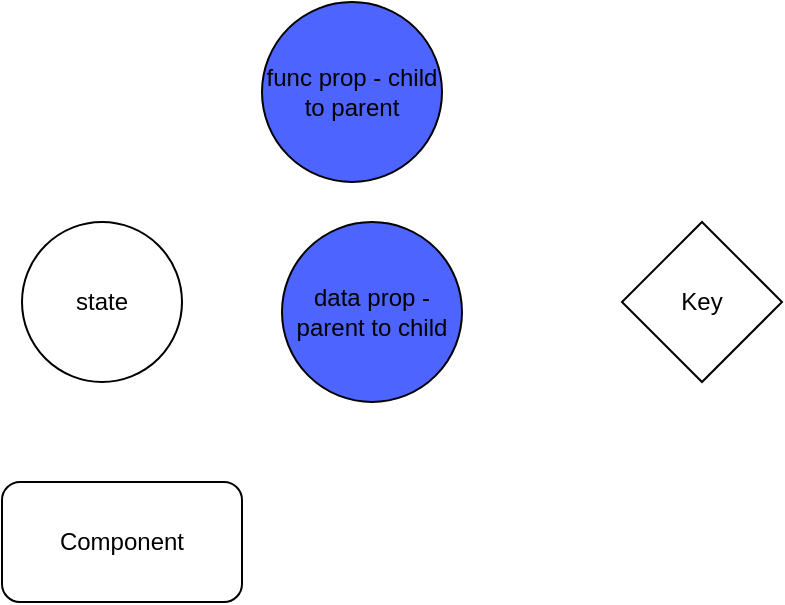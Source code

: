 <mxfile version="12.1.1" type="device" pages="1"><diagram id="Ktogksre-KiwWOPw3EM4" name="Page-1"><mxGraphModel dx="854" dy="520" grid="1" gridSize="10" guides="1" tooltips="1" connect="1" arrows="1" fold="1" page="1" pageScale="1" pageWidth="850" pageHeight="1100" math="0" shadow="0"><root><mxCell id="0"/><mxCell id="1" parent="0"/><mxCell id="pl8v-mGqc_6PKp38HcgN-1" value="state" style="ellipse;whiteSpace=wrap;html=1;aspect=fixed;" vertex="1" parent="1"><mxGeometry x="220" y="170" width="80" height="80" as="geometry"/></mxCell><mxCell id="pl8v-mGqc_6PKp38HcgN-2" value="data prop - parent to child" style="ellipse;whiteSpace=wrap;html=1;aspect=fixed;fillColor=#4D64FF;" vertex="1" parent="1"><mxGeometry x="350" y="170" width="90" height="90" as="geometry"/></mxCell><mxCell id="pl8v-mGqc_6PKp38HcgN-3" value="Key" style="rhombus;whiteSpace=wrap;html=1;" vertex="1" parent="1"><mxGeometry x="520" y="170" width="80" height="80" as="geometry"/></mxCell><mxCell id="pl8v-mGqc_6PKp38HcgN-4" value="Component" style="rounded=1;whiteSpace=wrap;html=1;" vertex="1" parent="1"><mxGeometry x="210" y="300" width="120" height="60" as="geometry"/></mxCell><mxCell id="pl8v-mGqc_6PKp38HcgN-5" value="func prop - child to parent" style="ellipse;whiteSpace=wrap;html=1;aspect=fixed;fillColor=#4D64FF;" vertex="1" parent="1"><mxGeometry x="340" y="60" width="90" height="90" as="geometry"/></mxCell></root></mxGraphModel></diagram></mxfile>